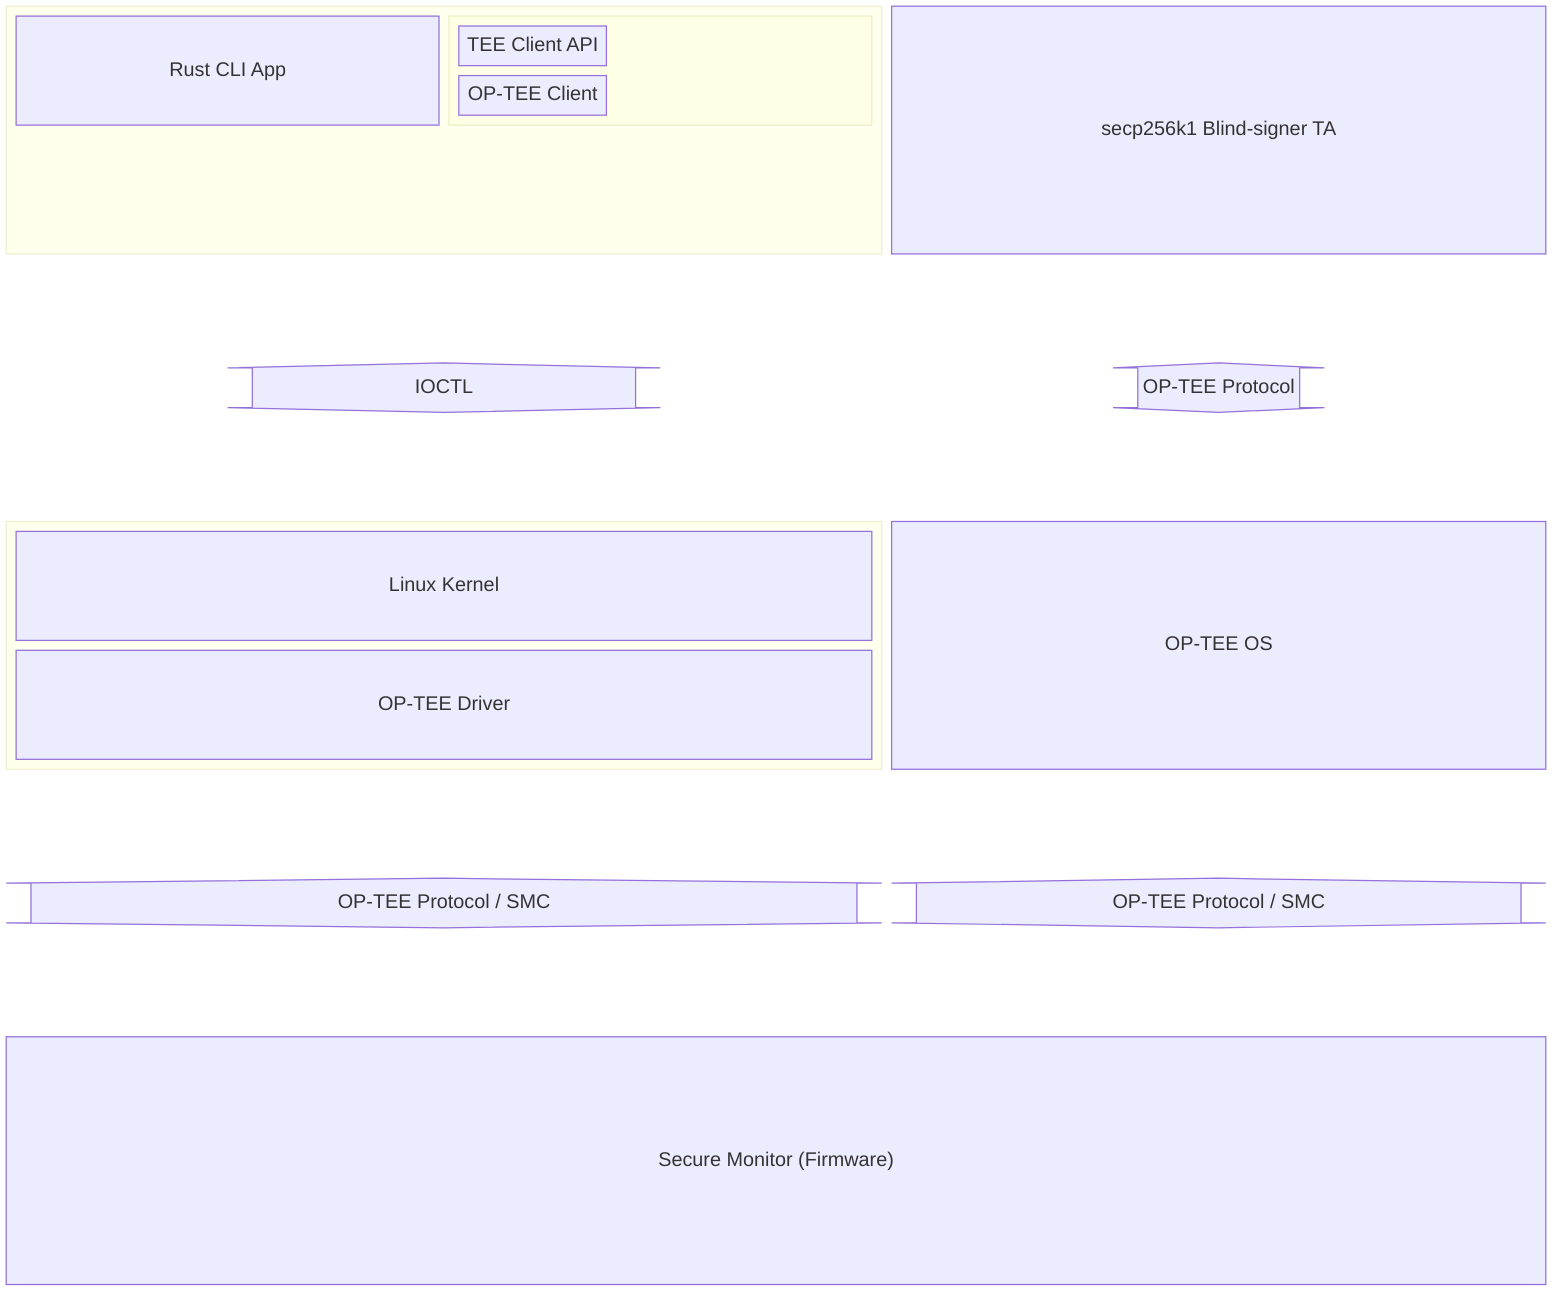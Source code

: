 block-beta
columns 7
block:client:4
columns 4
  app["Rust CLI App"]:3
 block:appclnt:1
      columns 1
      clientAPI["TEE Client API"]
      otclient["OP-TEE Client"]
    end
  end
ta["secp256k1 Blind-signer TA"]:3

space
blockArrowId1<["IOCTL"]>(y):2 space:2
blockArrowId2<["OP-TEE Protocol"]>(y) space:1

block:kernel[" "]:4
    columns 1
     Linux["Linux Kernel"]
    todriver["OP-TEE Driver"]
end
teeos["OP-TEE OS"]:3

    blockArrowId3<["OP-TEE Protocol / SMC"]>(y):4
    blockArrowId4<["OP-TEE Protocol / SMC"]>(y):3

SMC["Secure Monitor (Firmware)"]:7